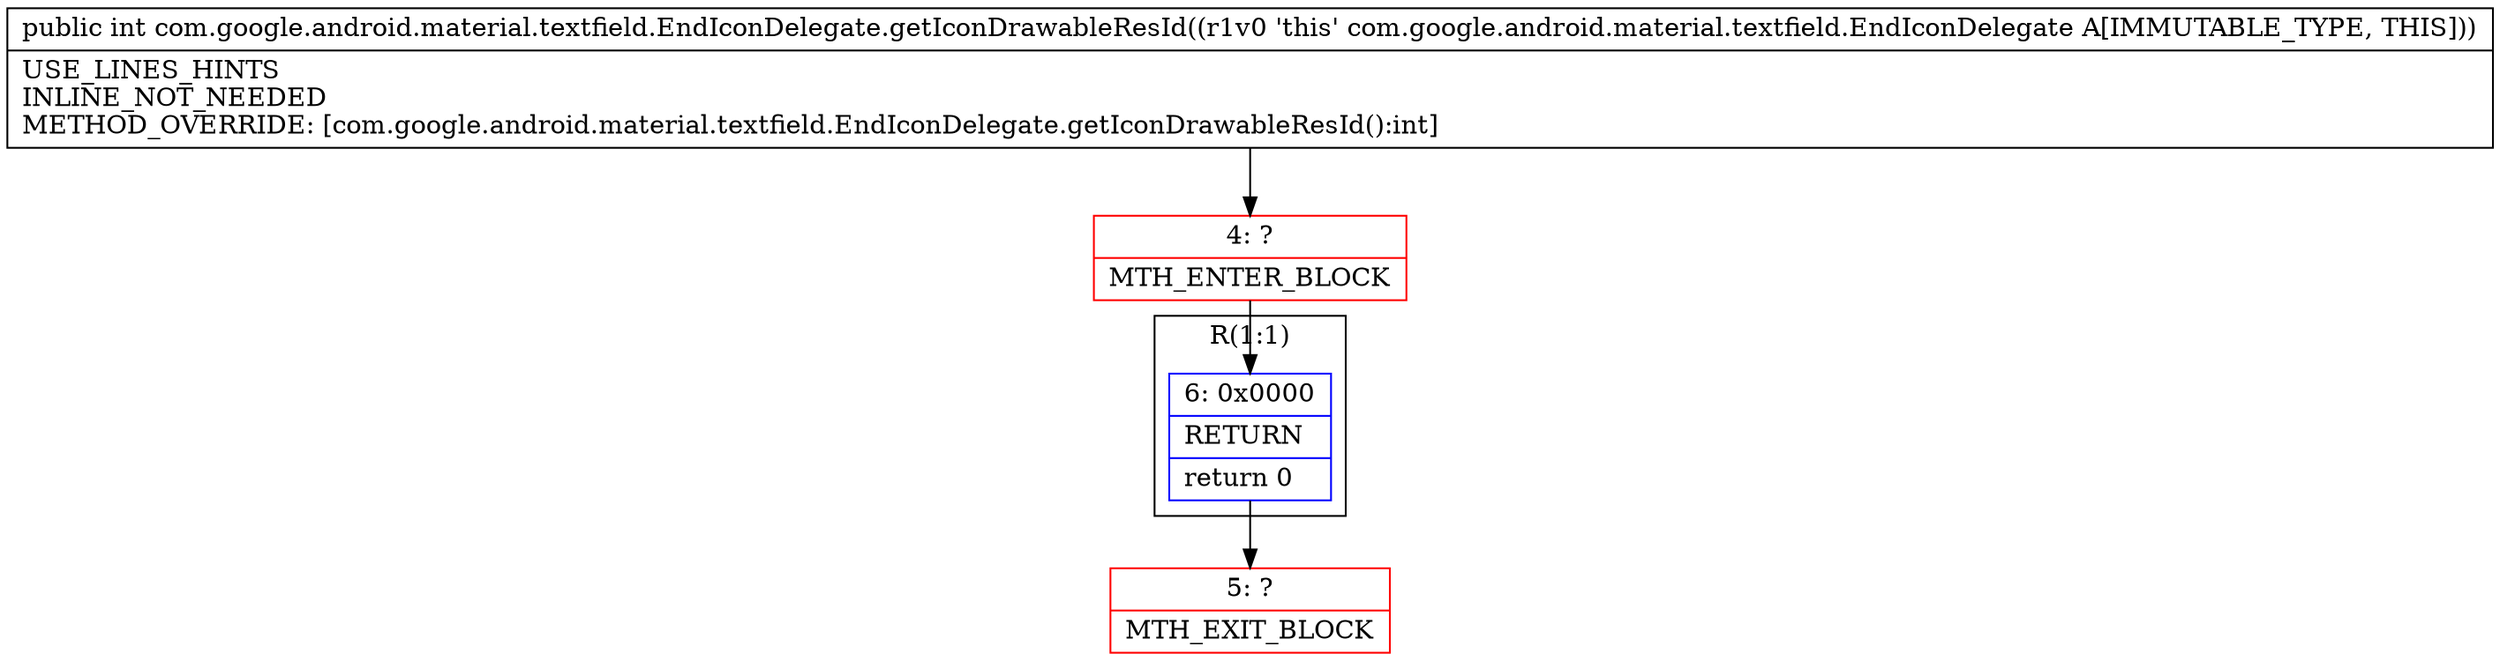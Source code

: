 digraph "CFG forcom.google.android.material.textfield.EndIconDelegate.getIconDrawableResId()I" {
subgraph cluster_Region_2036616229 {
label = "R(1:1)";
node [shape=record,color=blue];
Node_6 [shape=record,label="{6\:\ 0x0000|RETURN\l|return 0\l}"];
}
Node_4 [shape=record,color=red,label="{4\:\ ?|MTH_ENTER_BLOCK\l}"];
Node_5 [shape=record,color=red,label="{5\:\ ?|MTH_EXIT_BLOCK\l}"];
MethodNode[shape=record,label="{public int com.google.android.material.textfield.EndIconDelegate.getIconDrawableResId((r1v0 'this' com.google.android.material.textfield.EndIconDelegate A[IMMUTABLE_TYPE, THIS]))  | USE_LINES_HINTS\lINLINE_NOT_NEEDED\lMETHOD_OVERRIDE: [com.google.android.material.textfield.EndIconDelegate.getIconDrawableResId():int]\l}"];
MethodNode -> Node_4;Node_6 -> Node_5;
Node_4 -> Node_6;
}

